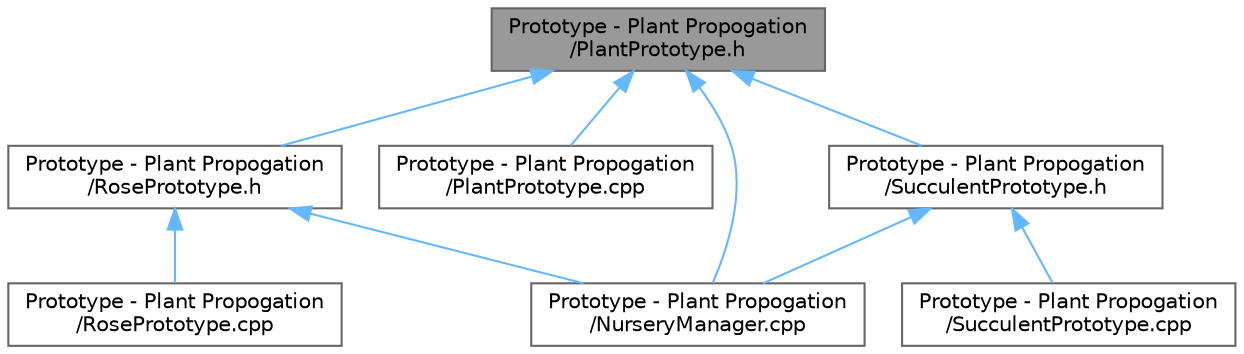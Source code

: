 digraph "Prototype - Plant Propogation/PlantPrototype.h"
{
 // INTERACTIVE_SVG=YES
 // LATEX_PDF_SIZE
  bgcolor="transparent";
  edge [fontname=Helvetica,fontsize=10,labelfontname=Helvetica,labelfontsize=10];
  node [fontname=Helvetica,fontsize=10,shape=box,height=0.2,width=0.4];
  Node1 [id="Node000001",label="Prototype - Plant Propogation\l/PlantPrototype.h",height=0.2,width=0.4,color="gray40", fillcolor="grey60", style="filled", fontcolor="black",tooltip="Abstract base class for the Prototype design pattern for plant propagation."];
  Node1 -> Node2 [id="edge1_Node000001_Node000002",dir="back",color="steelblue1",style="solid",tooltip=" "];
  Node2 [id="Node000002",label="Prototype - Plant Propogation\l/NurseryManager.cpp",height=0.2,width=0.4,color="grey40", fillcolor="white", style="filled",URL="$_nursery_manager_8cpp.html",tooltip=" "];
  Node1 -> Node3 [id="edge2_Node000001_Node000003",dir="back",color="steelblue1",style="solid",tooltip=" "];
  Node3 [id="Node000003",label="Prototype - Plant Propogation\l/PlantPrototype.cpp",height=0.2,width=0.4,color="grey40", fillcolor="white", style="filled",URL="$_plant_prototype_8cpp.html",tooltip=" "];
  Node1 -> Node4 [id="edge3_Node000001_Node000004",dir="back",color="steelblue1",style="solid",tooltip=" "];
  Node4 [id="Node000004",label="Prototype - Plant Propogation\l/RosePrototype.h",height=0.2,width=0.4,color="grey40", fillcolor="white", style="filled",URL="$_rose_prototype_8h.html",tooltip="Concrete prototype for cloning rose plants."];
  Node4 -> Node2 [id="edge4_Node000004_Node000002",dir="back",color="steelblue1",style="solid",tooltip=" "];
  Node4 -> Node5 [id="edge5_Node000004_Node000005",dir="back",color="steelblue1",style="solid",tooltip=" "];
  Node5 [id="Node000005",label="Prototype - Plant Propogation\l/RosePrototype.cpp",height=0.2,width=0.4,color="grey40", fillcolor="white", style="filled",URL="$_rose_prototype_8cpp.html",tooltip=" "];
  Node1 -> Node6 [id="edge6_Node000001_Node000006",dir="back",color="steelblue1",style="solid",tooltip=" "];
  Node6 [id="Node000006",label="Prototype - Plant Propogation\l/SucculentPrototype.h",height=0.2,width=0.4,color="grey40", fillcolor="white", style="filled",URL="$_succulent_prototype_8h.html",tooltip="Concrete prototype for cloning succulent plants."];
  Node6 -> Node2 [id="edge7_Node000006_Node000002",dir="back",color="steelblue1",style="solid",tooltip=" "];
  Node6 -> Node7 [id="edge8_Node000006_Node000007",dir="back",color="steelblue1",style="solid",tooltip=" "];
  Node7 [id="Node000007",label="Prototype - Plant Propogation\l/SucculentPrototype.cpp",height=0.2,width=0.4,color="grey40", fillcolor="white", style="filled",URL="$_succulent_prototype_8cpp.html",tooltip=" "];
}
